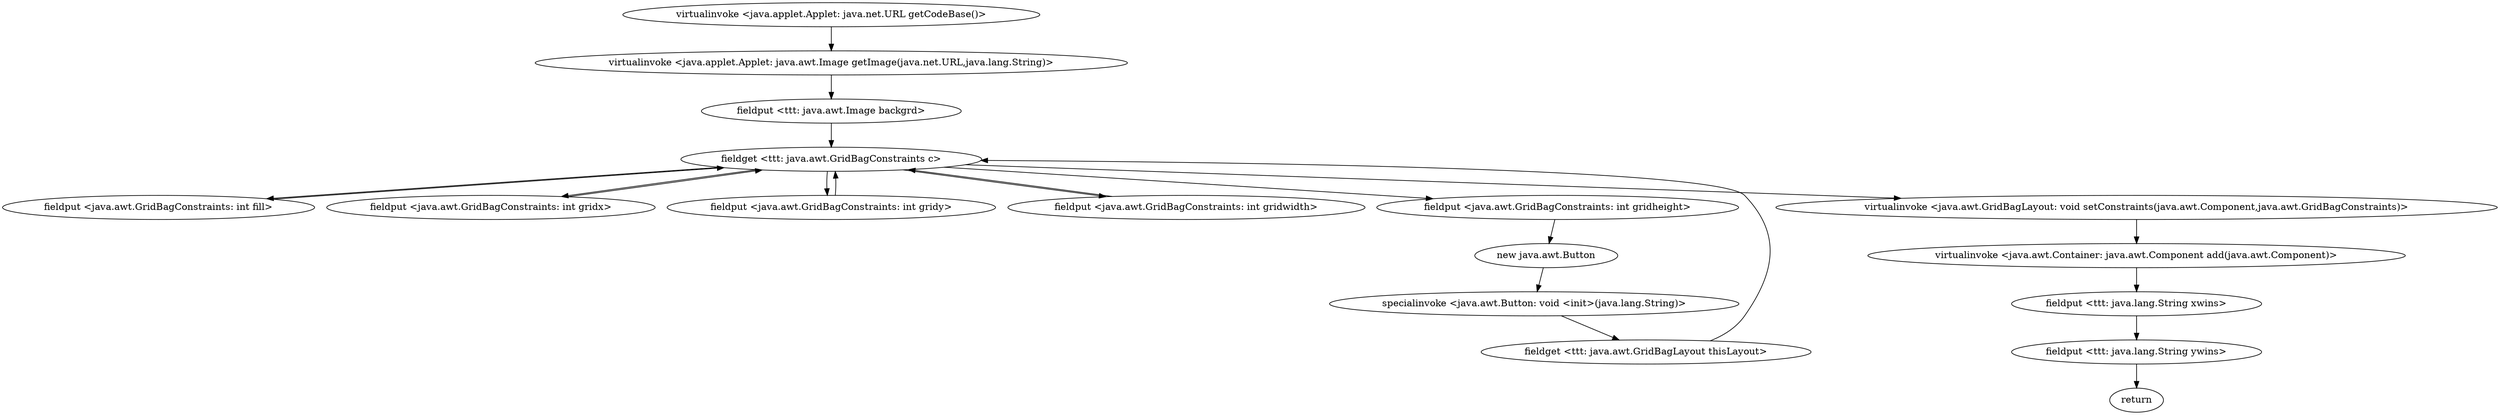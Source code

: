 digraph "" {
"virtualinvoke <java.applet.Applet: java.net.URL getCodeBase()>";
 "virtualinvoke <java.applet.Applet: java.net.URL getCodeBase()>"->"virtualinvoke <java.applet.Applet: java.awt.Image getImage(java.net.URL,java.lang.String)>";
 "virtualinvoke <java.applet.Applet: java.awt.Image getImage(java.net.URL,java.lang.String)>"->"fieldput <ttt: java.awt.Image backgrd>";
 "fieldput <ttt: java.awt.Image backgrd>"->"fieldget <ttt: java.awt.GridBagConstraints c>";
 "fieldget <ttt: java.awt.GridBagConstraints c>"->"fieldput <java.awt.GridBagConstraints: int fill>";
 "fieldput <java.awt.GridBagConstraints: int fill>"->"fieldget <ttt: java.awt.GridBagConstraints c>";
 "fieldget <ttt: java.awt.GridBagConstraints c>"->"fieldput <java.awt.GridBagConstraints: int gridx>";
 "fieldput <java.awt.GridBagConstraints: int gridx>"->"fieldget <ttt: java.awt.GridBagConstraints c>";
 "fieldget <ttt: java.awt.GridBagConstraints c>"->"fieldput <java.awt.GridBagConstraints: int gridy>";
 "fieldput <java.awt.GridBagConstraints: int gridy>"->"fieldget <ttt: java.awt.GridBagConstraints c>";
 "fieldget <ttt: java.awt.GridBagConstraints c>"->"fieldput <java.awt.GridBagConstraints: int gridwidth>";
 "fieldput <java.awt.GridBagConstraints: int gridwidth>"->"fieldget <ttt: java.awt.GridBagConstraints c>";
 "fieldget <ttt: java.awt.GridBagConstraints c>"->"fieldput <java.awt.GridBagConstraints: int gridheight>";
 "fieldput <java.awt.GridBagConstraints: int gridheight>"->"new java.awt.Button";
 "new java.awt.Button"->"specialinvoke <java.awt.Button: void <init>(java.lang.String)>";
 "specialinvoke <java.awt.Button: void <init>(java.lang.String)>"->"fieldget <ttt: java.awt.GridBagLayout thisLayout>";
 "fieldget <ttt: java.awt.GridBagLayout thisLayout>"->"fieldget <ttt: java.awt.GridBagConstraints c>";
 "fieldget <ttt: java.awt.GridBagConstraints c>"->"virtualinvoke <java.awt.GridBagLayout: void setConstraints(java.awt.Component,java.awt.GridBagConstraints)>";
 "virtualinvoke <java.awt.GridBagLayout: void setConstraints(java.awt.Component,java.awt.GridBagConstraints)>"->"virtualinvoke <java.awt.Container: java.awt.Component add(java.awt.Component)>";
 "virtualinvoke <java.awt.Container: java.awt.Component add(java.awt.Component)>"->"fieldput <ttt: java.lang.String xwins>";
 "fieldput <ttt: java.lang.String xwins>"->"fieldput <ttt: java.lang.String ywins>";
 "fieldput <ttt: java.lang.String ywins>"->"return";
}
